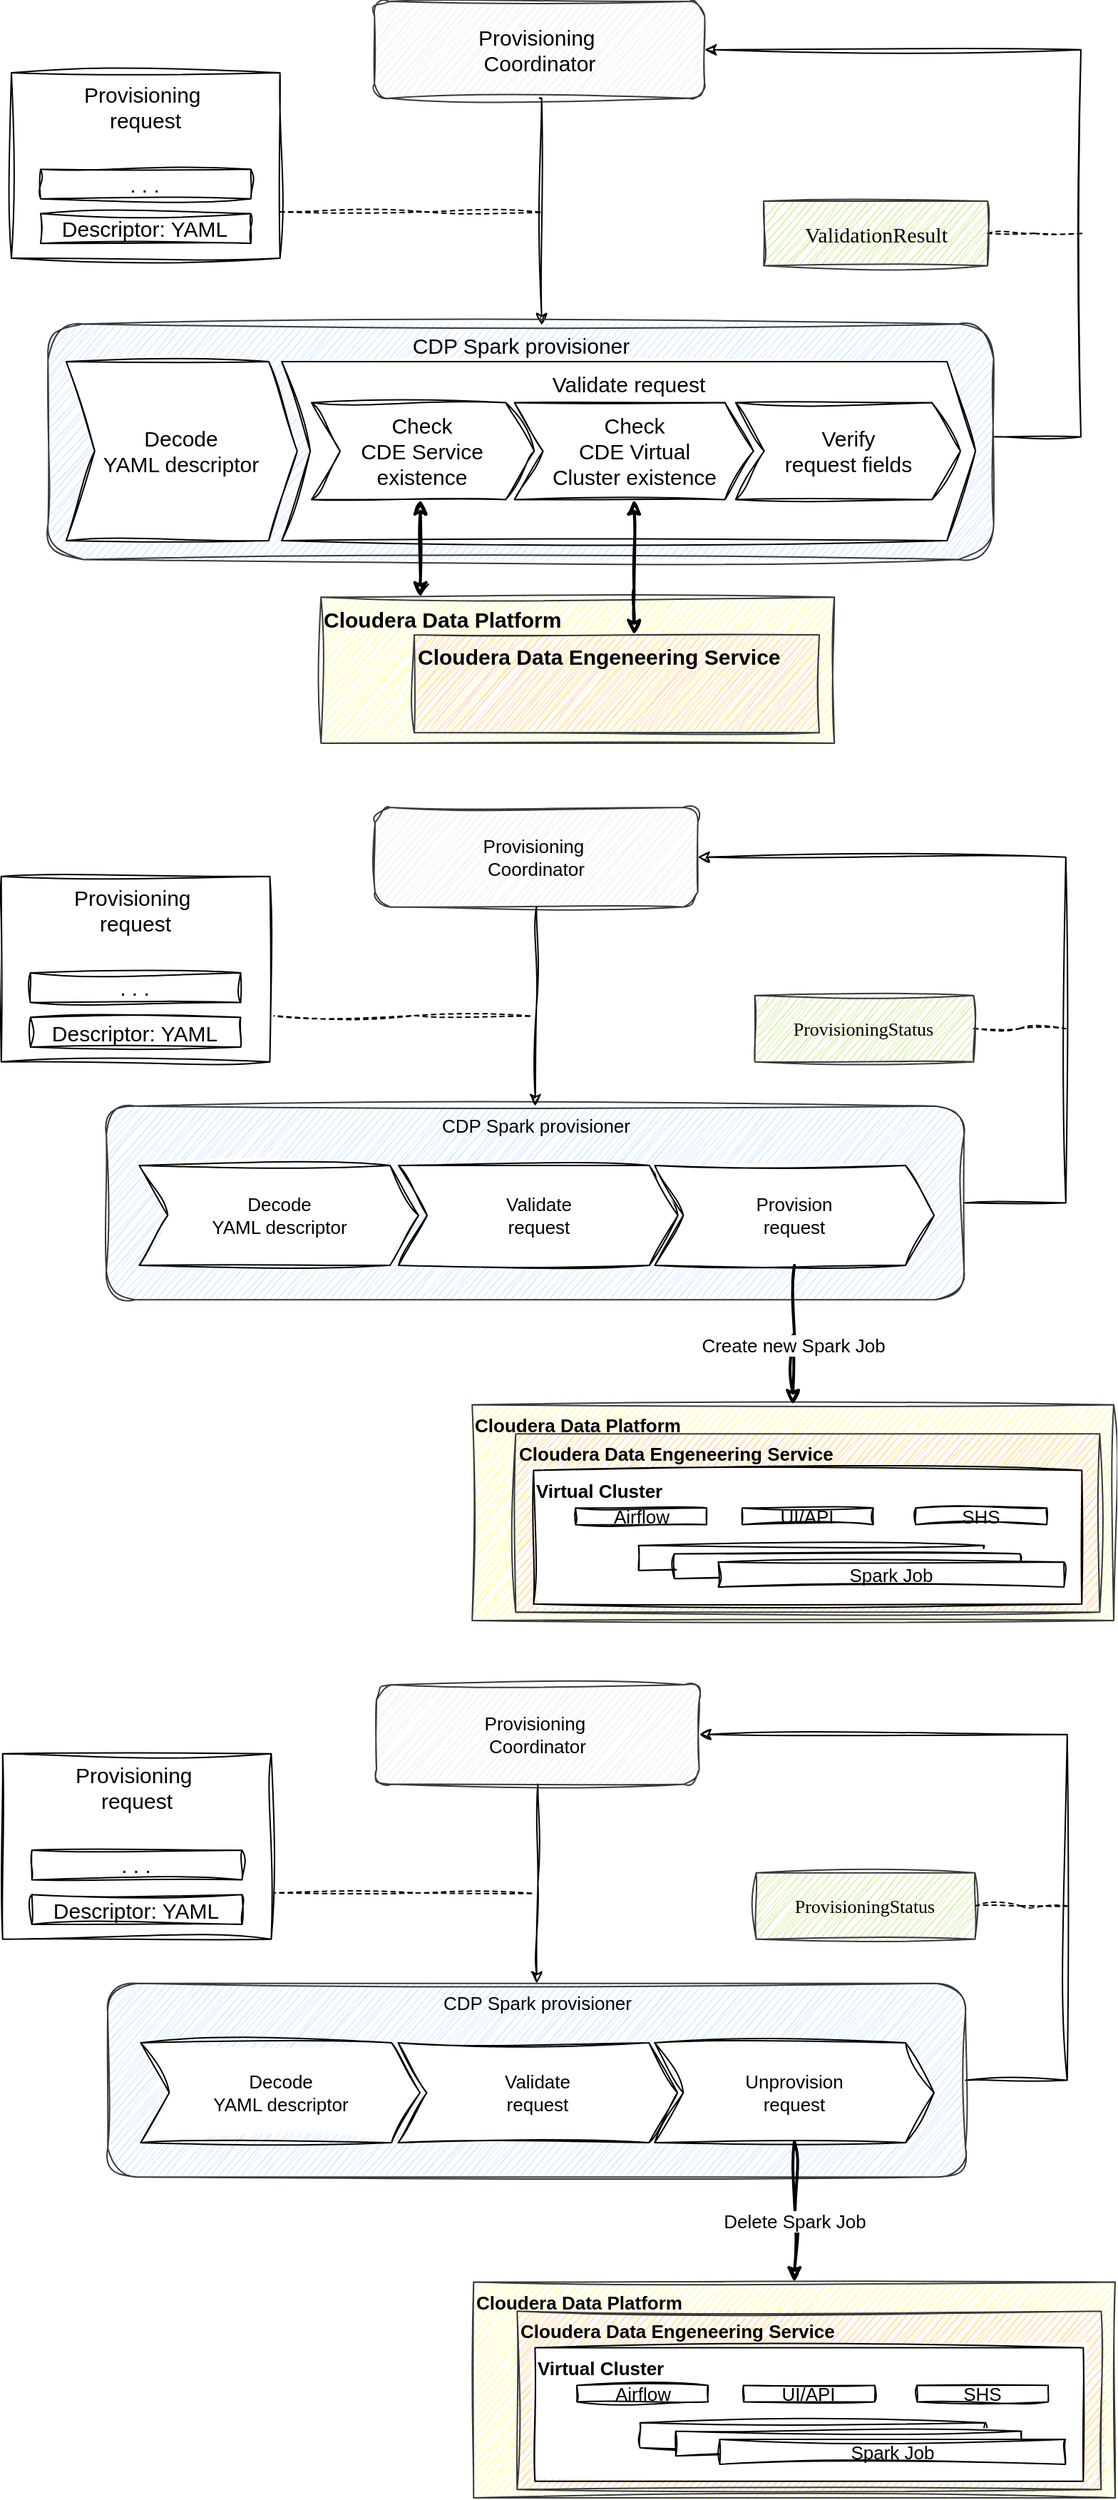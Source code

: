 <mxfile version="22.1.2" type="device">
  <diagram name="Pagina-1" id="S7g1iaxKTnE4pibimKCM">
    <mxGraphModel dx="2074" dy="1144" grid="1" gridSize="10" guides="1" tooltips="1" connect="1" arrows="1" fold="1" page="1" pageScale="1" pageWidth="827" pageHeight="1169" background="#ffffff" math="0" shadow="0">
      <root>
        <mxCell id="0" />
        <mxCell id="1" parent="0" />
        <mxCell id="Lbko4yd1s-BBMSmXIlyW-39" value="Provisioning&amp;nbsp;&lt;br style=&quot;font-size: 13px;&quot;&gt;Coordinator" style="rounded=1;whiteSpace=wrap;html=1;fillColor=#eeeeee;strokeColor=#36393d;sketch=1;curveFitting=1;jiggle=2;fontSize=13;container=0;" parent="1" vertex="1">
          <mxGeometry x="275.014" y="585" width="226.33" height="69.796" as="geometry" />
        </mxCell>
        <mxCell id="Lbko4yd1s-BBMSmXIlyW-49" style="edgeStyle=orthogonalEdgeStyle;rounded=0;orthogonalLoop=1;jettySize=auto;html=1;exitX=1;exitY=0.5;exitDx=0;exitDy=0;entryX=1;entryY=0.5;entryDx=0;entryDy=0;sketch=1;curveFitting=1;jiggle=2;fontSize=13;" parent="1" source="zlNFbKr-lXwZ05caMPwc-34" target="Lbko4yd1s-BBMSmXIlyW-39" edge="1">
          <mxGeometry relative="1" as="geometry">
            <Array as="points">
              <mxPoint x="759.401" y="862.633" />
              <mxPoint x="759.401" y="619.898" />
            </Array>
          </mxGeometry>
        </mxCell>
        <mxCell id="Lbko4yd1s-BBMSmXIlyW-51" style="edgeStyle=orthogonalEdgeStyle;rounded=0;orthogonalLoop=1;jettySize=auto;html=1;endArrow=none;endFill=0;dashed=1;sketch=1;curveFitting=1;jiggle=2;fontSize=13;" parent="1" source="Lbko4yd1s-BBMSmXIlyW-52" edge="1">
          <mxGeometry relative="1" as="geometry">
            <mxPoint x="759.401" y="740.102" as="targetPoint" />
          </mxGeometry>
        </mxCell>
        <mxCell id="Lbko4yd1s-BBMSmXIlyW-52" value="ProvisioningStatus" style="rounded=0;whiteSpace=wrap;html=1;fillColor=#cdeb8b;strokeColor=#36393d;sketch=1;curveFitting=1;jiggle=2;fontStyle=0;fontFamily=Verdana;fontSize=13;container=0;" parent="1" vertex="1">
          <mxGeometry x="541.287" y="716.837" width="153.465" height="46.531" as="geometry" />
        </mxCell>
        <mxCell id="zlNFbKr-lXwZ05caMPwc-34" value="CDP Spark provisioner" style="rounded=1;whiteSpace=wrap;html=1;fillColor=#cce5ff;strokeColor=#36393d;glass=0;shadow=0;sketch=1;curveFitting=1;jiggle=2;fontSize=13;verticalAlign=top;container=0;" parent="1" vertex="1">
          <mxGeometry x="86.559" y="794.388" width="601.502" height="135.714" as="geometry" />
        </mxCell>
        <mxCell id="Lbko4yd1s-BBMSmXIlyW-46" style="edgeStyle=orthogonalEdgeStyle;rounded=0;orthogonalLoop=1;jettySize=auto;html=1;exitX=0.5;exitY=1;exitDx=0;exitDy=0;entryX=0.5;entryY=0;entryDx=0;entryDy=0;sketch=1;curveFitting=1;jiggle=2;fontSize=13;" parent="1" source="Lbko4yd1s-BBMSmXIlyW-39" target="zlNFbKr-lXwZ05caMPwc-34" edge="1">
          <mxGeometry relative="1" as="geometry" />
        </mxCell>
        <mxCell id="zlNFbKr-lXwZ05caMPwc-35" value="Decode&lt;br style=&quot;font-size: 13px;&quot;&gt;YAML descriptor" style="shape=step;perimeter=stepPerimeter;whiteSpace=wrap;html=1;fixedSize=1;fontSize=13;sketch=1;curveFitting=1;jiggle=2;shadow=0;container=0;" parent="1" vertex="1">
          <mxGeometry x="109.682" y="835.978" width="195.838" height="70.046" as="geometry" />
        </mxCell>
        <mxCell id="zlNFbKr-lXwZ05caMPwc-36" value="Validate&lt;br style=&quot;font-size: 13px;&quot;&gt;request" style="shape=step;perimeter=stepPerimeter;whiteSpace=wrap;html=1;fixedSize=1;fontSize=13;sketch=1;curveFitting=1;jiggle=2;shadow=0;container=0;" parent="1" vertex="1">
          <mxGeometry x="291.532" y="835.978" width="195.838" height="70.046" as="geometry" />
        </mxCell>
        <mxCell id="zlNFbKr-lXwZ05caMPwc-40" value="Provision&lt;br style=&quot;font-size: 13px;&quot;&gt;request" style="shape=step;perimeter=stepPerimeter;whiteSpace=wrap;html=1;fixedSize=1;fontSize=13;sketch=1;curveFitting=1;jiggle=2;shadow=0;container=0;" parent="1" vertex="1">
          <mxGeometry x="471.199" y="835.978" width="195.838" height="70.046" as="geometry" />
        </mxCell>
        <mxCell id="zlNFbKr-lXwZ05caMPwc-86" value="Cloudera Data Platform" style="rounded=0;whiteSpace=wrap;html=1;align=left;verticalAlign=top;horizontal=1;fillColor=#ffff88;strokeColor=#36393d;fontSize=13;sketch=1;curveFitting=1;jiggle=2;fontStyle=1;container=0;" parent="1" vertex="1">
          <mxGeometry x="343.122" y="1003.776" width="449.878" height="151.224" as="geometry" />
        </mxCell>
        <mxCell id="zlNFbKr-lXwZ05caMPwc-104" value="" style="edgeStyle=orthogonalEdgeStyle;rounded=0;orthogonalLoop=1;jettySize=auto;html=1;sketch=1;curveFitting=1;jiggle=2;fontSize=13;strokeWidth=2;" parent="1" source="zlNFbKr-lXwZ05caMPwc-40" target="zlNFbKr-lXwZ05caMPwc-86" edge="1">
          <mxGeometry relative="1" as="geometry" />
        </mxCell>
        <mxCell id="zlNFbKr-lXwZ05caMPwc-106" value="Create new Spark Job" style="edgeLabel;html=1;align=center;verticalAlign=middle;resizable=0;points=[];fontSize=13;container=0;" parent="zlNFbKr-lXwZ05caMPwc-104" vertex="1" connectable="0">
          <mxGeometry x="0.102" y="-3" relative="1" as="geometry">
            <mxPoint x="3" y="2" as="offset" />
          </mxGeometry>
        </mxCell>
        <mxCell id="zlNFbKr-lXwZ05caMPwc-87" value="Cloudera Data Engeneering Service" style="rounded=0;whiteSpace=wrap;html=1;align=left;verticalAlign=top;horizontal=1;fillColor=#ffcccc;strokeColor=#36393d;fontSize=13;sketch=1;curveFitting=1;jiggle=2;fontStyle=1;container=0;" parent="1" vertex="1">
          <mxGeometry x="373.63" y="1024.133" width="409.55" height="125.051" as="geometry" />
        </mxCell>
        <mxCell id="zlNFbKr-lXwZ05caMPwc-88" value="Virtual Cluster" style="rounded=0;whiteSpace=wrap;html=1;verticalAlign=top;align=left;shadow=0;fontSize=13;sketch=1;curveFitting=1;jiggle=2;fontStyle=1;container=0;" parent="1" vertex="1">
          <mxGeometry x="386.17" y="1049.769" width="384.48" height="93.594" as="geometry" />
        </mxCell>
        <mxCell id="zlNFbKr-lXwZ05caMPwc-91" value="Airflow" style="rounded=0;whiteSpace=wrap;html=1;fontSize=13;sketch=1;curveFitting=1;jiggle=2;container=0;" parent="1" vertex="1">
          <mxGeometry x="415.576" y="1076.077" width="91.94" height="11.633" as="geometry" />
        </mxCell>
        <mxCell id="zlNFbKr-lXwZ05caMPwc-92" value="UI/API" style="rounded=0;whiteSpace=wrap;html=1;fontSize=13;sketch=1;curveFitting=1;jiggle=2;container=0;" parent="1" vertex="1">
          <mxGeometry x="532.438" y="1076.077" width="91.94" height="11.633" as="geometry" />
        </mxCell>
        <mxCell id="zlNFbKr-lXwZ05caMPwc-93" value="SHS" style="rounded=0;whiteSpace=wrap;html=1;fontSize=13;sketch=1;curveFitting=1;jiggle=2;container=0;" parent="1" vertex="1">
          <mxGeometry x="654.136" y="1076.077" width="91.94" height="11.633" as="geometry" />
        </mxCell>
        <mxCell id="zlNFbKr-lXwZ05caMPwc-95" value="" style="rounded=0;whiteSpace=wrap;html=1;fontSize=13;sketch=1;curveFitting=1;jiggle=2;container=0;" parent="1" vertex="1">
          <mxGeometry x="459.82" y="1102.388" width="242.387" height="17.449" as="geometry" />
        </mxCell>
        <mxCell id="zlNFbKr-lXwZ05caMPwc-100" value="" style="rounded=0;whiteSpace=wrap;html=1;fontSize=13;sketch=1;curveFitting=1;jiggle=2;container=0;" parent="1" vertex="1">
          <mxGeometry x="484.895" y="1108.204" width="242.387" height="17.449" as="geometry" />
        </mxCell>
        <mxCell id="zlNFbKr-lXwZ05caMPwc-101" value="Spark Job" style="rounded=0;whiteSpace=wrap;html=1;fontSize=13;sketch=1;curveFitting=1;jiggle=2;labelBackgroundColor=none;labelBorderColor=none;container=0;" parent="1" vertex="1">
          <mxGeometry x="515.72" y="1114.02" width="242.387" height="17.449" as="geometry" />
        </mxCell>
        <mxCell id="zlNFbKr-lXwZ05caMPwc-4" value="Provisioning&amp;nbsp;&lt;br style=&quot;font-size: 15px;&quot;&gt;Coordinator" style="rounded=1;whiteSpace=wrap;html=1;fillColor=#eeeeee;strokeColor=#36393d;sketch=1;curveFitting=1;jiggle=2;fontSize=15;" parent="1" vertex="1">
          <mxGeometry x="274.597" y="20" width="231.482" height="67.826" as="geometry" />
        </mxCell>
        <mxCell id="Lbko4yd1s-BBMSmXIlyW-37" style="edgeStyle=orthogonalEdgeStyle;rounded=0;orthogonalLoop=1;jettySize=auto;html=1;endArrow=none;endFill=0;dashed=1;sketch=1;curveFitting=1;jiggle=2;" parent="1" source="zlNFbKr-lXwZ05caMPwc-8" edge="1">
          <mxGeometry relative="1" as="geometry">
            <mxPoint x="770.65" y="182.605" as="targetPoint" />
          </mxGeometry>
        </mxCell>
        <mxCell id="zlNFbKr-lXwZ05caMPwc-8" value="ValidationResult" style="rounded=0;whiteSpace=wrap;html=1;fillColor=#cdeb8b;strokeColor=#36393d;sketch=1;curveFitting=1;jiggle=2;fontStyle=0;fontFamily=Verdana;fontSize=15;" parent="1" vertex="1">
          <mxGeometry x="547.57" y="159.996" width="156.958" height="45.217" as="geometry" />
        </mxCell>
        <mxCell id="Lbko4yd1s-BBMSmXIlyW-28" value="" style="group;fontSize=15;sketch=1;curveFitting=1;jiggle=2;" parent="1" vertex="1" connectable="0">
          <mxGeometry x="20" y="70" width="188.35" height="130" as="geometry" />
        </mxCell>
        <mxCell id="Lbko4yd1s-BBMSmXIlyW-35" style="edgeStyle=orthogonalEdgeStyle;rounded=0;orthogonalLoop=1;jettySize=auto;html=1;exitX=1;exitY=0.75;exitDx=0;exitDy=0;dashed=1;endArrow=none;endFill=0;sketch=1;curveFitting=1;jiggle=2;" parent="Lbko4yd1s-BBMSmXIlyW-28" source="Lbko4yd1s-BBMSmXIlyW-29" edge="1">
          <mxGeometry relative="1" as="geometry">
            <mxPoint x="373.299" y="98" as="targetPoint" />
            <Array as="points">
              <mxPoint x="289.85" y="98" />
              <mxPoint x="373.561" y="98" />
            </Array>
          </mxGeometry>
        </mxCell>
        <mxCell id="Lbko4yd1s-BBMSmXIlyW-29" value="Provisioning&amp;nbsp;&lt;br style=&quot;font-size: 15px;&quot;&gt;request" style="rounded=0;whiteSpace=wrap;html=1;verticalAlign=top;fontSize=15;sketch=1;curveFitting=1;jiggle=2;shadow=0;" parent="Lbko4yd1s-BBMSmXIlyW-28" vertex="1">
          <mxGeometry width="188.35" height="130.0" as="geometry" />
        </mxCell>
        <mxCell id="Lbko4yd1s-BBMSmXIlyW-30" value=". . ." style="rounded=0;whiteSpace=wrap;html=1;sketch=1;curveFitting=1;jiggle=2;shadow=0;fontSize=15;" parent="Lbko4yd1s-BBMSmXIlyW-28" vertex="1">
          <mxGeometry x="20.473" y="67.6" width="147.404" height="20.8" as="geometry" />
        </mxCell>
        <mxCell id="Lbko4yd1s-BBMSmXIlyW-31" value="Descriptor: YAML" style="rounded=0;whiteSpace=wrap;html=1;sketch=1;curveFitting=1;jiggle=2;shadow=0;fontSize=15;" parent="Lbko4yd1s-BBMSmXIlyW-28" vertex="1">
          <mxGeometry x="20.473" y="98.8" width="147.404" height="20.8" as="geometry" />
        </mxCell>
        <mxCell id="Lbko4yd1s-BBMSmXIlyW-34" style="edgeStyle=orthogonalEdgeStyle;rounded=0;orthogonalLoop=1;jettySize=auto;html=1;exitX=0.5;exitY=1;exitDx=0;exitDy=0;entryX=0.522;entryY=0.005;entryDx=0;entryDy=0;entryPerimeter=0;sketch=1;curveFitting=1;jiggle=2;" parent="1" source="zlNFbKr-lXwZ05caMPwc-4" target="zlNFbKr-lXwZ05caMPwc-5" edge="1">
          <mxGeometry relative="1" as="geometry">
            <Array as="points">
              <mxPoint x="392.253" y="87.826" />
            </Array>
          </mxGeometry>
        </mxCell>
        <mxCell id="Lbko4yd1s-BBMSmXIlyW-36" style="edgeStyle=orthogonalEdgeStyle;rounded=0;orthogonalLoop=1;jettySize=auto;html=1;sketch=1;curveFitting=1;jiggle=2;entryX=1;entryY=0.5;entryDx=0;entryDy=0;" parent="1" source="zlNFbKr-lXwZ05caMPwc-5" target="zlNFbKr-lXwZ05caMPwc-4" edge="1">
          <mxGeometry relative="1" as="geometry">
            <mxPoint x="602.578" y="12.464" as="targetPoint" />
            <Array as="points">
              <mxPoint x="770.0" y="325.217" />
              <mxPoint x="770.0" y="53.913" />
            </Array>
          </mxGeometry>
        </mxCell>
        <mxCell id="Lbko4yd1s-BBMSmXIlyW-38" value="" style="group" parent="1" vertex="1" connectable="0">
          <mxGeometry x="45.678" y="246.087" width="689.309" height="293.913" as="geometry" />
        </mxCell>
        <mxCell id="zlNFbKr-lXwZ05caMPwc-5" value="CDP Spark provisioner" style="rounded=1;whiteSpace=wrap;html=1;fillColor=#cce5ff;strokeColor=#36393d;glass=0;shadow=0;sketch=1;curveFitting=1;jiggle=2;fontSize=15;verticalAlign=top;" parent="Lbko4yd1s-BBMSmXIlyW-38" vertex="1">
          <mxGeometry width="663.15" height="165.12" as="geometry" />
        </mxCell>
        <mxCell id="zlNFbKr-lXwZ05caMPwc-6" value="Decode &lt;br&gt;YAML descriptor" style="shape=step;perimeter=stepPerimeter;whiteSpace=wrap;html=1;fixedSize=1;fontSize=15;sketch=1;curveFitting=1;jiggle=2;" parent="Lbko4yd1s-BBMSmXIlyW-38" vertex="1">
          <mxGeometry x="12.745" y="26.419" width="162.004" height="125.491" as="geometry" />
        </mxCell>
        <mxCell id="Lbko4yd1s-BBMSmXIlyW-14" value="Cloudera Data Platform" style="rounded=0;whiteSpace=wrap;html=1;align=left;verticalAlign=top;horizontal=1;fillColor=#ffff88;strokeColor=#36393d;fontSize=15;sketch=1;curveFitting=1;jiggle=2;fontStyle=1" parent="Lbko4yd1s-BBMSmXIlyW-38" vertex="1">
          <mxGeometry x="191.437" y="191.539" width="360.009" height="102.374" as="geometry" />
        </mxCell>
        <mxCell id="Lbko4yd1s-BBMSmXIlyW-15" value="Cloudera Data Engeneering Service" style="rounded=0;whiteSpace=wrap;html=1;align=left;verticalAlign=top;horizontal=1;fillColor=#ffcccc;strokeColor=#36393d;fontSize=15;sketch=1;curveFitting=1;jiggle=2;fontStyle=1" parent="Lbko4yd1s-BBMSmXIlyW-38" vertex="1">
          <mxGeometry x="256.822" y="217.958" width="284.037" height="68.591" as="geometry" />
        </mxCell>
        <mxCell id="Lbko4yd1s-BBMSmXIlyW-13" value="" style="group;fontSize=15;sketch=1;curveFitting=1;jiggle=2;" parent="Lbko4yd1s-BBMSmXIlyW-38" vertex="1" connectable="0">
          <mxGeometry x="163.891" y="26.419" width="525.418" height="158.515" as="geometry" />
        </mxCell>
        <mxCell id="zlNFbKr-lXwZ05caMPwc-7" value="Validate request" style="shape=step;perimeter=stepPerimeter;whiteSpace=wrap;html=1;fixedSize=1;fontSize=15;sketch=1;curveFitting=1;jiggle=2;verticalAlign=top;movable=1;resizable=1;rotatable=1;deletable=1;editable=1;locked=0;connectable=1;" parent="Lbko4yd1s-BBMSmXIlyW-13" vertex="1">
          <mxGeometry width="486.498" height="125.491" as="geometry" />
        </mxCell>
        <mxCell id="Lbko4yd1s-BBMSmXIlyW-10" value="Check &lt;br&gt;CDE Service&lt;br&gt;existence" style="shape=step;perimeter=stepPerimeter;whiteSpace=wrap;html=1;fixedSize=1;movable=1;resizable=1;rotatable=1;deletable=1;editable=1;locked=0;connectable=1;fontSize=15;sketch=1;curveFitting=1;jiggle=2;" parent="Lbko4yd1s-BBMSmXIlyW-13" vertex="1">
          <mxGeometry x="20.928" y="28.773" width="156.163" height="67.932" as="geometry" />
        </mxCell>
        <mxCell id="Lbko4yd1s-BBMSmXIlyW-11" value="Check&lt;br&gt;CDE Virtual &lt;br&gt;Cluster existence" style="shape=step;perimeter=stepPerimeter;whiteSpace=wrap;html=1;fixedSize=1;movable=1;resizable=1;rotatable=1;deletable=1;editable=1;locked=0;connectable=1;fontSize=15;sketch=1;curveFitting=1;jiggle=2;" parent="Lbko4yd1s-BBMSmXIlyW-13" vertex="1">
          <mxGeometry x="163.23" y="28.777" width="167.589" height="67.937" as="geometry" />
        </mxCell>
        <mxCell id="Lbko4yd1s-BBMSmXIlyW-24" value="Verify&lt;br&gt;request fields" style="shape=step;perimeter=stepPerimeter;whiteSpace=wrap;html=1;fixedSize=1;movable=1;resizable=1;rotatable=1;deletable=1;editable=1;locked=0;connectable=1;fontSize=15;sketch=1;curveFitting=1;jiggle=2;" parent="Lbko4yd1s-BBMSmXIlyW-13" vertex="1">
          <mxGeometry x="318.328" y="28.776" width="157.631" height="67.935" as="geometry" />
        </mxCell>
        <mxCell id="Lbko4yd1s-BBMSmXIlyW-25" value="" style="edgeStyle=orthogonalEdgeStyle;rounded=0;orthogonalLoop=1;jettySize=auto;html=1;startArrow=classic;startFill=1;sketch=1;curveFitting=1;jiggle=2;strokeWidth=2;fontSize=15;" parent="Lbko4yd1s-BBMSmXIlyW-38" source="Lbko4yd1s-BBMSmXIlyW-10" target="Lbko4yd1s-BBMSmXIlyW-14" edge="1">
          <mxGeometry relative="1" as="geometry">
            <Array as="points">
              <mxPoint x="261.191" y="178.329" />
              <mxPoint x="261.191" y="178.329" />
            </Array>
          </mxGeometry>
        </mxCell>
        <mxCell id="Lbko4yd1s-BBMSmXIlyW-27" value="" style="edgeStyle=orthogonalEdgeStyle;rounded=0;orthogonalLoop=1;jettySize=auto;html=1;startArrow=classic;startFill=1;sketch=1;curveFitting=1;jiggle=2;strokeWidth=2;exitX=0.5;exitY=1;exitDx=0;exitDy=0;fontSize=15;" parent="Lbko4yd1s-BBMSmXIlyW-38" source="Lbko4yd1s-BBMSmXIlyW-11" target="Lbko4yd1s-BBMSmXIlyW-15" edge="1">
          <mxGeometry relative="1" as="geometry">
            <mxPoint x="270.921" y="129.454" as="sourcePoint" />
            <mxPoint x="270.921" y="198.144" as="targetPoint" />
            <Array as="points">
              <mxPoint x="411.032" y="184.934" />
              <mxPoint x="411.032" y="184.934" />
            </Array>
          </mxGeometry>
        </mxCell>
        <mxCell id="Lbko4yd1s-BBMSmXIlyW-91" style="edgeStyle=orthogonalEdgeStyle;rounded=0;orthogonalLoop=1;jettySize=auto;html=1;exitX=1;exitY=0.75;exitDx=0;exitDy=0;dashed=1;endArrow=none;endFill=0;sketch=1;curveFitting=1;jiggle=2;" parent="1" source="Lbko4yd1s-BBMSmXIlyW-92" edge="1">
          <mxGeometry relative="1" as="geometry">
            <mxPoint x="386.169" y="731.37" as="targetPoint" />
            <Array as="points">
              <mxPoint x="302.72" y="731.37" />
              <mxPoint x="386.431" y="731.37" />
            </Array>
          </mxGeometry>
        </mxCell>
        <mxCell id="Lbko4yd1s-BBMSmXIlyW-92" value="Provisioning&amp;nbsp;&lt;br style=&quot;font-size: 15px;&quot;&gt;request" style="rounded=0;whiteSpace=wrap;html=1;verticalAlign=top;fontSize=15;sketch=1;curveFitting=1;jiggle=2;shadow=0;" parent="1" vertex="1">
          <mxGeometry x="12.87" y="633.37" width="188.35" height="130.0" as="geometry" />
        </mxCell>
        <mxCell id="Lbko4yd1s-BBMSmXIlyW-93" value=". . ." style="rounded=0;whiteSpace=wrap;html=1;sketch=1;curveFitting=1;jiggle=2;shadow=0;fontSize=15;" parent="1" vertex="1">
          <mxGeometry x="33.343" y="700.97" width="147.404" height="20.8" as="geometry" />
        </mxCell>
        <mxCell id="Lbko4yd1s-BBMSmXIlyW-94" value="Descriptor: YAML" style="rounded=0;whiteSpace=wrap;html=1;sketch=1;curveFitting=1;jiggle=2;shadow=0;fontSize=15;" parent="1" vertex="1">
          <mxGeometry x="33.343" y="732.17" width="147.404" height="20.8" as="geometry" />
        </mxCell>
        <mxCell id="Lbko4yd1s-BBMSmXIlyW-95" style="edgeStyle=orthogonalEdgeStyle;rounded=0;orthogonalLoop=1;jettySize=auto;html=1;exitX=1;exitY=0.75;exitDx=0;exitDy=0;dashed=1;endArrow=none;endFill=0;sketch=1;curveFitting=1;jiggle=2;" parent="1" source="Lbko4yd1s-BBMSmXIlyW-96" edge="1">
          <mxGeometry relative="1" as="geometry">
            <mxPoint x="387.169" y="1346.37" as="targetPoint" />
            <Array as="points">
              <mxPoint x="303.72" y="1346.37" />
              <mxPoint x="387.431" y="1346.37" />
            </Array>
          </mxGeometry>
        </mxCell>
        <mxCell id="Lbko4yd1s-BBMSmXIlyW-96" value="Provisioning&amp;nbsp;&lt;br style=&quot;font-size: 15px;&quot;&gt;request" style="rounded=0;whiteSpace=wrap;html=1;verticalAlign=top;fontSize=15;sketch=1;curveFitting=1;jiggle=2;shadow=0;" parent="1" vertex="1">
          <mxGeometry x="13.87" y="1248.37" width="188.35" height="130.0" as="geometry" />
        </mxCell>
        <mxCell id="Lbko4yd1s-BBMSmXIlyW-97" value=". . ." style="rounded=0;whiteSpace=wrap;html=1;sketch=1;curveFitting=1;jiggle=2;shadow=0;fontSize=15;" parent="1" vertex="1">
          <mxGeometry x="34.343" y="1315.97" width="147.404" height="20.8" as="geometry" />
        </mxCell>
        <mxCell id="Lbko4yd1s-BBMSmXIlyW-98" value="Descriptor: YAML" style="rounded=0;whiteSpace=wrap;html=1;sketch=1;curveFitting=1;jiggle=2;shadow=0;fontSize=15;" parent="1" vertex="1">
          <mxGeometry x="34.343" y="1347.17" width="147.404" height="20.8" as="geometry" />
        </mxCell>
        <mxCell id="Lbko4yd1s-BBMSmXIlyW-61" value="Provisioning&amp;nbsp;&lt;br style=&quot;font-size: 13px;&quot;&gt;Coordinator" style="rounded=1;whiteSpace=wrap;html=1;fillColor=#eeeeee;strokeColor=#36393d;sketch=1;curveFitting=1;jiggle=2;fontSize=13;container=0;" parent="1" vertex="1">
          <mxGeometry x="276.014" y="1200" width="226.33" height="69.796" as="geometry" />
        </mxCell>
        <mxCell id="Lbko4yd1s-BBMSmXIlyW-62" style="edgeStyle=orthogonalEdgeStyle;rounded=0;orthogonalLoop=1;jettySize=auto;html=1;exitX=1;exitY=0.5;exitDx=0;exitDy=0;entryX=1;entryY=0.5;entryDx=0;entryDy=0;sketch=1;curveFitting=1;jiggle=2;fontSize=13;" parent="1" source="Lbko4yd1s-BBMSmXIlyW-65" target="Lbko4yd1s-BBMSmXIlyW-61" edge="1">
          <mxGeometry relative="1" as="geometry">
            <Array as="points">
              <mxPoint x="760.401" y="1477.633" />
              <mxPoint x="760.401" y="1234.898" />
            </Array>
          </mxGeometry>
        </mxCell>
        <mxCell id="Lbko4yd1s-BBMSmXIlyW-63" style="edgeStyle=orthogonalEdgeStyle;rounded=0;orthogonalLoop=1;jettySize=auto;html=1;endArrow=none;endFill=0;dashed=1;sketch=1;curveFitting=1;jiggle=2;fontSize=13;" parent="1" source="Lbko4yd1s-BBMSmXIlyW-64" edge="1">
          <mxGeometry relative="1" as="geometry">
            <mxPoint x="760.401" y="1355.102" as="targetPoint" />
          </mxGeometry>
        </mxCell>
        <mxCell id="Lbko4yd1s-BBMSmXIlyW-64" value="ProvisioningStatus" style="rounded=0;whiteSpace=wrap;html=1;fillColor=#cdeb8b;strokeColor=#36393d;sketch=1;curveFitting=1;jiggle=2;fontStyle=0;fontFamily=Verdana;fontSize=13;container=0;" parent="1" vertex="1">
          <mxGeometry x="542.287" y="1331.837" width="153.465" height="46.531" as="geometry" />
        </mxCell>
        <mxCell id="Lbko4yd1s-BBMSmXIlyW-65" value="CDP Spark provisioner" style="rounded=1;whiteSpace=wrap;html=1;fillColor=#cce5ff;strokeColor=#36393d;glass=0;shadow=0;sketch=1;curveFitting=1;jiggle=2;fontSize=13;verticalAlign=top;container=0;" parent="1" vertex="1">
          <mxGeometry x="87.559" y="1409.388" width="601.502" height="135.714" as="geometry" />
        </mxCell>
        <mxCell id="Lbko4yd1s-BBMSmXIlyW-66" style="edgeStyle=orthogonalEdgeStyle;rounded=0;orthogonalLoop=1;jettySize=auto;html=1;exitX=0.5;exitY=1;exitDx=0;exitDy=0;entryX=0.5;entryY=0;entryDx=0;entryDy=0;sketch=1;curveFitting=1;jiggle=2;fontSize=13;" parent="1" source="Lbko4yd1s-BBMSmXIlyW-61" target="Lbko4yd1s-BBMSmXIlyW-65" edge="1">
          <mxGeometry relative="1" as="geometry" />
        </mxCell>
        <mxCell id="Lbko4yd1s-BBMSmXIlyW-67" value="Decode&lt;br style=&quot;font-size: 13px;&quot;&gt;YAML descriptor" style="shape=step;perimeter=stepPerimeter;whiteSpace=wrap;html=1;fixedSize=1;fontSize=13;sketch=1;curveFitting=1;jiggle=2;shadow=0;container=0;" parent="1" vertex="1">
          <mxGeometry x="110.682" y="1450.978" width="195.838" height="70.046" as="geometry" />
        </mxCell>
        <mxCell id="Lbko4yd1s-BBMSmXIlyW-68" value="Validate&lt;br style=&quot;font-size: 13px;&quot;&gt;request" style="shape=step;perimeter=stepPerimeter;whiteSpace=wrap;html=1;fixedSize=1;fontSize=13;sketch=1;curveFitting=1;jiggle=2;shadow=0;container=0;" parent="1" vertex="1">
          <mxGeometry x="291.262" y="1450.978" width="195.838" height="70.046" as="geometry" />
        </mxCell>
        <mxCell id="Lbko4yd1s-BBMSmXIlyW-74" value="Cloudera Data Platform" style="rounded=0;whiteSpace=wrap;html=1;align=left;verticalAlign=top;horizontal=1;fillColor=#ffff88;strokeColor=#36393d;fontSize=13;sketch=1;curveFitting=1;jiggle=2;fontStyle=1;container=0;" parent="1" vertex="1">
          <mxGeometry x="344.122" y="1618.776" width="449.878" height="151.224" as="geometry" />
        </mxCell>
        <mxCell id="Lbko4yd1s-BBMSmXIlyW-75" value="" style="edgeStyle=orthogonalEdgeStyle;rounded=0;orthogonalLoop=1;jettySize=auto;html=1;sketch=1;curveFitting=1;jiggle=2;fontSize=13;strokeWidth=2;" parent="1" target="Lbko4yd1s-BBMSmXIlyW-74" edge="1">
          <mxGeometry relative="1" as="geometry">
            <mxPoint x="569" y="1520.024" as="sourcePoint" />
          </mxGeometry>
        </mxCell>
        <mxCell id="Lbko4yd1s-BBMSmXIlyW-76" value="Delete Spark Job" style="edgeLabel;html=1;align=center;verticalAlign=middle;resizable=0;points=[];fontSize=13;container=0;" parent="Lbko4yd1s-BBMSmXIlyW-75" vertex="1" connectable="0">
          <mxGeometry x="0.102" y="-3" relative="1" as="geometry">
            <mxPoint x="3" y="2" as="offset" />
          </mxGeometry>
        </mxCell>
        <mxCell id="Lbko4yd1s-BBMSmXIlyW-77" value="Cloudera Data Engeneering Service" style="rounded=0;whiteSpace=wrap;html=1;align=left;verticalAlign=top;horizontal=1;fillColor=#ffcccc;strokeColor=#36393d;fontSize=13;sketch=1;curveFitting=1;jiggle=2;fontStyle=1;container=0;" parent="1" vertex="1">
          <mxGeometry x="374.63" y="1639.133" width="409.55" height="125.051" as="geometry" />
        </mxCell>
        <mxCell id="Lbko4yd1s-BBMSmXIlyW-78" value="Virtual Cluster" style="rounded=0;whiteSpace=wrap;html=1;verticalAlign=top;align=left;shadow=0;fontSize=13;sketch=1;curveFitting=1;jiggle=2;fontStyle=1;container=0;" parent="1" vertex="1">
          <mxGeometry x="387.17" y="1664.769" width="384.48" height="93.594" as="geometry" />
        </mxCell>
        <mxCell id="Lbko4yd1s-BBMSmXIlyW-79" value="Airflow" style="rounded=0;whiteSpace=wrap;html=1;fontSize=13;sketch=1;curveFitting=1;jiggle=2;container=0;" parent="1" vertex="1">
          <mxGeometry x="416.576" y="1691.077" width="91.94" height="11.633" as="geometry" />
        </mxCell>
        <mxCell id="Lbko4yd1s-BBMSmXIlyW-80" value="UI/API" style="rounded=0;whiteSpace=wrap;html=1;fontSize=13;sketch=1;curveFitting=1;jiggle=2;container=0;" parent="1" vertex="1">
          <mxGeometry x="533.438" y="1691.077" width="91.94" height="11.633" as="geometry" />
        </mxCell>
        <mxCell id="Lbko4yd1s-BBMSmXIlyW-81" value="SHS" style="rounded=0;whiteSpace=wrap;html=1;fontSize=13;sketch=1;curveFitting=1;jiggle=2;container=0;" parent="1" vertex="1">
          <mxGeometry x="655.136" y="1691.077" width="91.94" height="11.633" as="geometry" />
        </mxCell>
        <mxCell id="Lbko4yd1s-BBMSmXIlyW-82" value="" style="rounded=0;whiteSpace=wrap;html=1;fontSize=13;sketch=1;curveFitting=1;jiggle=2;container=0;" parent="1" vertex="1">
          <mxGeometry x="460.82" y="1717.388" width="242.387" height="17.449" as="geometry" />
        </mxCell>
        <mxCell id="Lbko4yd1s-BBMSmXIlyW-83" value="" style="rounded=0;whiteSpace=wrap;html=1;fontSize=13;sketch=1;curveFitting=1;jiggle=2;container=0;" parent="1" vertex="1">
          <mxGeometry x="485.895" y="1723.204" width="242.387" height="17.449" as="geometry" />
        </mxCell>
        <mxCell id="Lbko4yd1s-BBMSmXIlyW-84" value="Spark Job" style="rounded=0;whiteSpace=wrap;html=1;fontSize=13;sketch=1;curveFitting=1;jiggle=2;labelBackgroundColor=none;labelBorderColor=none;container=0;" parent="1" vertex="1">
          <mxGeometry x="516.72" y="1729.02" width="242.387" height="17.449" as="geometry" />
        </mxCell>
        <mxCell id="Lbko4yd1s-BBMSmXIlyW-85" value="Unprovision&lt;br&gt;request" style="shape=step;perimeter=stepPerimeter;whiteSpace=wrap;html=1;fixedSize=1;fontSize=13;sketch=1;curveFitting=1;jiggle=2;shadow=0;container=0;" parent="1" vertex="1">
          <mxGeometry x="471.142" y="1450.978" width="195.838" height="70.046" as="geometry" />
        </mxCell>
      </root>
    </mxGraphModel>
  </diagram>
</mxfile>
